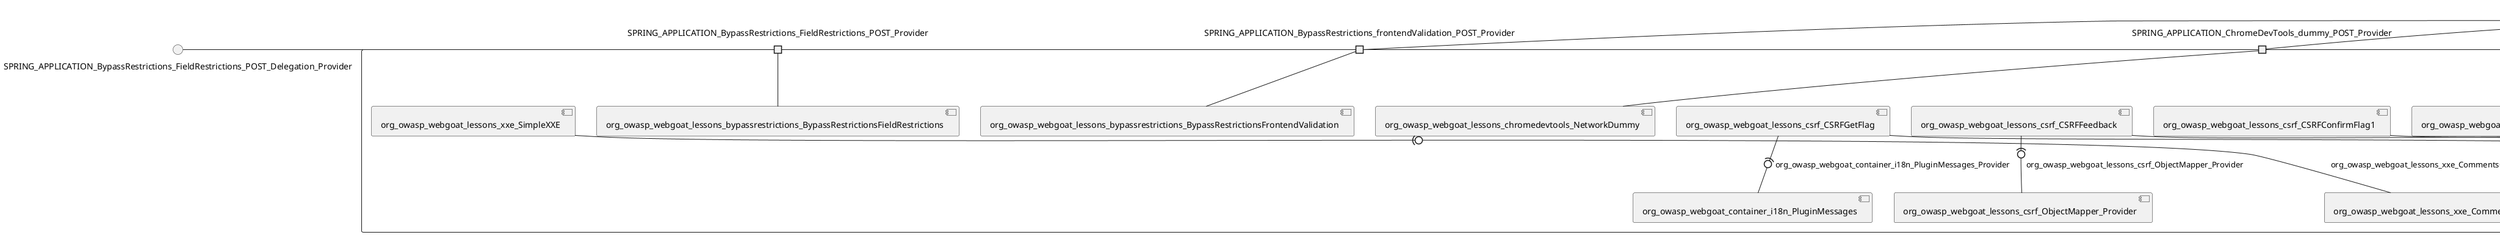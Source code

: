 @startuml
skinparam fixCircleLabelOverlapping true
skinparam componentStyle uml2
() SPRING_APPLICATION_BypassRestrictions_FieldRestrictions_POST_Delegation_Provider
() SPRING_APPLICATION_BypassRestrictions_frontendValidation_POST_Delegation_Provider
() SPRING_APPLICATION_ChromeDevTools_dummy_POST_Delegation_Provider
() SPRING_APPLICATION_CrossSiteScriptingStored_stored_xss_follow_up_POST_Delegation_Provider
() SPRING_APPLICATION_CrossSiteScripting_attack1_POST_Delegation_Provider
() SPRING_APPLICATION_CrossSiteScripting_attack3_POST_Delegation_Provider
() SPRING_APPLICATION_CrossSiteScripting_attack4_POST_Delegation_Provider
() SPRING_APPLICATION_CrossSiteScripting_attack5a_GET_Delegation_Provider
() SPRING_APPLICATION_CrossSiteScripting_attack6a_POST_Delegation_Provider
() SPRING_APPLICATION_CrossSiteScripting_dom_follow_up_POST_Delegation_Provider
() SPRING_APPLICATION_CrossSiteScripting_phone_home_xss_POST_Delegation_Provider
() SPRING_APPLICATION_CrossSiteScripting_quiz_Delegation_Provider
() SPRING_APPLICATION_Delegation_Provider
() SPRING_APPLICATION_GET_Delegation_Provider
() SPRING_APPLICATION_HtmlTampering_task_POST_Delegation_Provider
() SPRING_APPLICATION_HttpBasics_attack1_POST_Delegation_Provider
() SPRING_APPLICATION_HttpBasics_attack2_POST_Delegation_Provider
() SPRING_APPLICATION_IDOR_diff_attributes_POST_Delegation_Provider
() SPRING_APPLICATION_IDOR_login_POST_Delegation_Provider
() SPRING_APPLICATION_IDOR_profile_alt_path_POST_Delegation_Provider
() SPRING_APPLICATION_InsecureDeserialization_task_POST_Delegation_Provider
() SPRING_APPLICATION_InsecureLogin_Delegation_Provider
() SPRING_APPLICATION_JWT_decode_POST_Delegation_Provider
() SPRING_APPLICATION_JWT_jku_Delegation_Provider
() SPRING_APPLICATION_JWT_kid_Delegation_Provider
() SPRING_APPLICATION_JWT_quiz_Delegation_Provider
() SPRING_APPLICATION_JWT_refresh_Delegation_Provider
() SPRING_APPLICATION_JWT_votings_Delegation_Provider
() SPRING_APPLICATION_LogSpoofing_log_bleeding_POST_Delegation_Provider
() SPRING_APPLICATION_LogSpoofing_log_spoofing_POST_Delegation_Provider
() SPRING_APPLICATION_POST_Delegation_Provider
() SPRING_APPLICATION_PUT_Delegation_Provider
() SPRING_APPLICATION_PasswordReset_ForgotPassword_create_password_reset_link_POST_Delegation_Provider
() SPRING_APPLICATION_PasswordReset_SecurityQuestions_POST_Delegation_Provider
() SPRING_APPLICATION_PasswordReset_reset_Delegation_Provider
() SPRING_APPLICATION_PathTraversal_profile_picture_GET_Delegation_Provider
() SPRING_APPLICATION_PathTraversal_profile_picture_fix_GET_Delegation_Provider
() SPRING_APPLICATION_PathTraversal_profile_upload_POST_Delegation_Provider
() SPRING_APPLICATION_PathTraversal_profile_upload_fix_POST_Delegation_Provider
() SPRING_APPLICATION_PathTraversal_profile_upload_remove_user_input_POST_Delegation_Provider
() SPRING_APPLICATION_PathTraversal_random_POST_Delegation_Provider
() SPRING_APPLICATION_PathTraversal_random_picture_GET_Delegation_Provider
() SPRING_APPLICATION_PathTraversal_zip_slip_Delegation_Provider
() SPRING_APPLICATION_SSRF_task1_POST_Delegation_Provider
() SPRING_APPLICATION_SSRF_task2_POST_Delegation_Provider
() SPRING_APPLICATION_SecurePasswords_assignment_POST_Delegation_Provider
() SPRING_APPLICATION_SqlInjectionAdvanced_attack6a_POST_Delegation_Provider
() SPRING_APPLICATION_SqlInjectionAdvanced_attack6b_POST_Delegation_Provider
() SPRING_APPLICATION_SqlInjectionAdvanced_challenge_Login_POST_Delegation_Provider
() SPRING_APPLICATION_SqlInjectionAdvanced_challenge_PUT_Delegation_Provider
() SPRING_APPLICATION_SqlInjectionAdvanced_quiz_Delegation_Provider
() SPRING_APPLICATION_SqlInjectionMitigations_attack10a_POST_Delegation_Provider
() SPRING_APPLICATION_SqlInjectionMitigations_attack10b_POST_Delegation_Provider
() SPRING_APPLICATION_SqlInjectionMitigations_attack12a_POST_Delegation_Provider
() SPRING_APPLICATION_SqlInjectionMitigations_servers_GET_Delegation_Provider
() SPRING_APPLICATION_SqlInjection_assignment5a_POST_Delegation_Provider
() SPRING_APPLICATION_SqlInjection_assignment5b_POST_Delegation_Provider
() SPRING_APPLICATION_SqlInjection_attack10_POST_Delegation_Provider
() SPRING_APPLICATION_SqlInjection_attack2_POST_Delegation_Provider
() SPRING_APPLICATION_SqlInjection_attack3_POST_Delegation_Provider
() SPRING_APPLICATION_SqlInjection_attack4_POST_Delegation_Provider
() SPRING_APPLICATION_SqlInjection_attack5_POST_Delegation_Provider
() SPRING_APPLICATION_SqlInjection_attack8_POST_Delegation_Provider
() SPRING_APPLICATION_SqlInjection_attack9_POST_Delegation_Provider
() SPRING_APPLICATION_SqlOnlyInputValidationOnKeywords_attack_POST_Delegation_Provider
() SPRING_APPLICATION_SqlOnlyInputValidation_attack_POST_Delegation_Provider
() SPRING_APPLICATION_VulnerableComponents_attack1_POST_Delegation_Provider
() SPRING_APPLICATION_WebWolf_GET_Delegation_Provider
() SPRING_APPLICATION_WebWolf_landing_POST_Delegation_Provider
() SPRING_APPLICATION_WebWolf_mail_POST_Delegation_Provider
() SPRING_APPLICATION_challenge_1_POST_Delegation_Provider
() SPRING_APPLICATION_challenge_5_POST_Delegation_Provider
() SPRING_APPLICATION_challenge_7_POST_Delegation_Provider
() SPRING_APPLICATION_challenge_8_Delegation_Provider
() SPRING_APPLICATION_challenge_logo_Delegation_Provider
() SPRING_APPLICATION_cia_quiz_Delegation_Provider
() SPRING_APPLICATION_clientSideFiltering_attack1_POST_Delegation_Provider
() SPRING_APPLICATION_clientSideFiltering_challenge_store_coupons_GET_Delegation_Provider
() SPRING_APPLICATION_clientSideFiltering_getItForFree_POST_Delegation_Provider
() SPRING_APPLICATION_clientSideFiltering_salaries_GET_Delegation_Provider
() SPRING_APPLICATION_crypto_encoding_xor_POST_Delegation_Provider
() SPRING_APPLICATION_crypto_secure_defaults_POST_Delegation_Provider
() SPRING_APPLICATION_jwt_GET_Delegation_Provider
() SPRING_APPLICATION_landing_Delegation_Provider
() SPRING_APPLICATION_lesson_template_Delegation_Provider
() SPRING_APPLICATION_login_oauth_mvc_GET_Delegation_Provider
() SPRING_APPLICATION_mail_Delegation_Provider
() SPRING_APPLICATION_register_mvc_POST_Delegation_Provider
() SPRING_APPLICATION_registration_GET_Delegation_Provider
() SPRING_APPLICATION_requests_GET_Delegation_Provider
() SPRING_APPLICATION_scoreboard_data_GET_Delegation_Provider
() SPRING_APPLICATION_server_directory_GET_Delegation_Provider
() SPRING_APPLICATION_service_lessonoverview_mvc_Delegation_Provider
() SPRING_APPLICATION_xxe_comments_GET_Delegation_Provider
() UserDetailsService_Delegation_Provider
() java_io_Serializable_Delegation_Provider
() org_owasp_webgoat_lessons_hijacksession_cas_AuthenticationProvider_Delegation_Provider
rectangle System {
[org_owasp_webgoat_container_HammerHead] [[webgoat-webgoat.repository#_9OX5SMiCEe6lnvKitQ1q0A]]
[org_owasp_webgoat_container_WebWolfRedirect] [[webgoat-webgoat.repository#_9OX5SMiCEe6lnvKitQ1q0A]]
[org_owasp_webgoat_container_controller_StartLesson] [[webgoat-webgoat.repository#_9OX5SMiCEe6lnvKitQ1q0A]]
[org_owasp_webgoat_container_controller_Welcome] [[webgoat-webgoat.repository#_9OX5SMiCEe6lnvKitQ1q0A]]
[org_owasp_webgoat_container_i18n_PluginMessages] [[webgoat-webgoat.repository#_9OX5SMiCEe6lnvKitQ1q0A]]
[org_owasp_webgoat_container_service_EnvironmentService] [[webgoat-webgoat.repository#_9OX5SMiCEe6lnvKitQ1q0A]]
[org_owasp_webgoat_container_service_HintService] [[webgoat-webgoat.repository#_9OX5SMiCEe6lnvKitQ1q0A]]
[org_owasp_webgoat_container_service_LabelDebugService] [[webgoat-webgoat.repository#_9OX5SMiCEe6lnvKitQ1q0A]]
[org_owasp_webgoat_container_service_LabelService] [[webgoat-webgoat.repository#_9OX5SMiCEe6lnvKitQ1q0A]]
[org_owasp_webgoat_container_service_LessonInfoService] [[webgoat-webgoat.repository#_9OX5SMiCEe6lnvKitQ1q0A]]
[org_owasp_webgoat_container_service_LessonMenuService] [[webgoat-webgoat.repository#_9OX5SMiCEe6lnvKitQ1q0A]]
[org_owasp_webgoat_container_service_LessonProgressService] [[webgoat-webgoat.repository#_9OX5SMiCEe6lnvKitQ1q0A]]
[org_owasp_webgoat_container_service_LessonTitleService] [[webgoat-webgoat.repository#_9OX5SMiCEe6lnvKitQ1q0A]]
[org_owasp_webgoat_container_service_ReportCardService] [[webgoat-webgoat.repository#_9OX5SMiCEe6lnvKitQ1q0A]]
[org_owasp_webgoat_container_service_RestartLessonService] [[webgoat-webgoat.repository#_9OX5SMiCEe6lnvKitQ1q0A]]
[org_owasp_webgoat_container_service_SessionService] [[webgoat-webgoat.repository#_9OX5SMiCEe6lnvKitQ1q0A]]
[org_owasp_webgoat_container_session_UserSessionData] [[webgoat-webgoat.repository#_9OX5SMiCEe6lnvKitQ1q0A]]
[org_owasp_webgoat_container_session_WebSession] [[webgoat-webgoat.repository#_9OX5SMiCEe6lnvKitQ1q0A]]
[org_owasp_webgoat_container_users_RegistrationController] [[webgoat-webgoat.repository#_9OX5SMiCEe6lnvKitQ1q0A]]
[org_owasp_webgoat_container_users_Scoreboard] [[webgoat-webgoat.repository#_9OX5SMiCEe6lnvKitQ1q0A]]
[org_owasp_webgoat_container_users_UserRepository] [[webgoat-webgoat.repository#_9OX5SMiCEe6lnvKitQ1q0A]]
[org_owasp_webgoat_container_users_UserService] [[webgoat-webgoat.repository#_9OX5SMiCEe6lnvKitQ1q0A]]
[org_owasp_webgoat_container_users_UserTrackerRepository] [[webgoat-webgoat.repository#_9OX5SMiCEe6lnvKitQ1q0A]]
[org_owasp_webgoat_lessons_authbypass_VerifyAccount] [[webgoat-webgoat.repository#_9OX5SMiCEe6lnvKitQ1q0A]]
[org_owasp_webgoat_lessons_bypassrestrictions_BypassRestrictionsFieldRestrictions] [[webgoat-webgoat.repository#_9OX5SMiCEe6lnvKitQ1q0A]]
[org_owasp_webgoat_lessons_bypassrestrictions_BypassRestrictionsFrontendValidation] [[webgoat-webgoat.repository#_9OX5SMiCEe6lnvKitQ1q0A]]
[org_owasp_webgoat_lessons_challenges_FlagController] [[webgoat-webgoat.repository#_9OX5SMiCEe6lnvKitQ1q0A]]
[org_owasp_webgoat_lessons_challenges_challenge1_Assignment1] [[webgoat-webgoat.repository#_9OX5SMiCEe6lnvKitQ1q0A]]
[org_owasp_webgoat_lessons_challenges_challenge1_ImageServlet] [[webgoat-webgoat.repository#_9OX5SMiCEe6lnvKitQ1q0A]]
[org_owasp_webgoat_lessons_challenges_challenge5_Assignment5] [[webgoat-webgoat.repository#_9OX5SMiCEe6lnvKitQ1q0A]]
[org_owasp_webgoat_lessons_challenges_challenge7_Assignment7] [[webgoat-webgoat.repository#_9OX5SMiCEe6lnvKitQ1q0A]]
[org_owasp_webgoat_lessons_challenges_challenge8_Assignment8] [[webgoat-webgoat.repository#_9OX5SMiCEe6lnvKitQ1q0A]]
[org_owasp_webgoat_lessons_chromedevtools_NetworkDummy] [[webgoat-webgoat.repository#_9OX5SMiCEe6lnvKitQ1q0A]]
[org_owasp_webgoat_lessons_chromedevtools_NetworkLesson] [[webgoat-webgoat.repository#_9OX5SMiCEe6lnvKitQ1q0A]]
[org_owasp_webgoat_lessons_cia_CIAQuiz] [[webgoat-webgoat.repository#_9OX5SMiCEe6lnvKitQ1q0A]]
[org_owasp_webgoat_lessons_clientsidefiltering_ClientSideFilteringAssignment] [[webgoat-webgoat.repository#_9OX5SMiCEe6lnvKitQ1q0A]]
[org_owasp_webgoat_lessons_clientsidefiltering_ClientSideFilteringFreeAssignment] [[webgoat-webgoat.repository#_9OX5SMiCEe6lnvKitQ1q0A]]
[org_owasp_webgoat_lessons_clientsidefiltering_Salaries] [[webgoat-webgoat.repository#_9OX5SMiCEe6lnvKitQ1q0A]]
[org_owasp_webgoat_lessons_clientsidefiltering_ShopEndpoint] [[webgoat-webgoat.repository#_9OX5SMiCEe6lnvKitQ1q0A]]
[org_owasp_webgoat_lessons_cryptography_EncodingAssignment] [[webgoat-webgoat.repository#_9OX5SMiCEe6lnvKitQ1q0A]]
[org_owasp_webgoat_lessons_cryptography_HashingAssignment] [[webgoat-webgoat.repository#_9OX5SMiCEe6lnvKitQ1q0A]]
[org_owasp_webgoat_lessons_cryptography_SecureDefaultsAssignment] [[webgoat-webgoat.repository#_9OX5SMiCEe6lnvKitQ1q0A]]
[org_owasp_webgoat_lessons_cryptography_SigningAssignment] [[webgoat-webgoat.repository#_9OX5SMiCEe6lnvKitQ1q0A]]
[org_owasp_webgoat_lessons_cryptography_XOREncodingAssignment] [[webgoat-webgoat.repository#_9OX5SMiCEe6lnvKitQ1q0A]]
[org_owasp_webgoat_lessons_csrf_CSRFConfirmFlag1] [[webgoat-webgoat.repository#_9OX5SMiCEe6lnvKitQ1q0A]]
[org_owasp_webgoat_lessons_csrf_CSRFFeedback] [[webgoat-webgoat.repository#_9OX5SMiCEe6lnvKitQ1q0A]]
[org_owasp_webgoat_lessons_csrf_CSRFGetFlag] [[webgoat-webgoat.repository#_9OX5SMiCEe6lnvKitQ1q0A]]
[org_owasp_webgoat_lessons_csrf_CSRFLogin] [[webgoat-webgoat.repository#_9OX5SMiCEe6lnvKitQ1q0A]]
[org_owasp_webgoat_lessons_csrf_ForgedReviews] [[webgoat-webgoat.repository#_9OX5SMiCEe6lnvKitQ1q0A]]
[org_owasp_webgoat_lessons_csrf_ObjectMapper_Provider] [[webgoat-webgoat.repository#_9OX5SMiCEe6lnvKitQ1q0A]]
[org_owasp_webgoat_lessons_deserialization_InsecureDeserializationTask] [[webgoat-webgoat.repository#_9OX5SMiCEe6lnvKitQ1q0A]]
[org_owasp_webgoat_lessons_hijacksession_HijackSessionAssignment] [[webgoat-webgoat.repository#_9OX5SMiCEe6lnvKitQ1q0A]]
[org_owasp_webgoat_lessons_hijacksession_cas_HijackSessionAuthenticationProvider] [[webgoat-webgoat.repository#_9OX5SMiCEe6lnvKitQ1q0A]]
[org_owasp_webgoat_lessons_htmltampering_HtmlTamperingTask] [[webgoat-webgoat.repository#_9OX5SMiCEe6lnvKitQ1q0A]]
[org_owasp_webgoat_lessons_httpbasics_HttpBasicsLesson] [[webgoat-webgoat.repository#_9OX5SMiCEe6lnvKitQ1q0A]]
[org_owasp_webgoat_lessons_httpbasics_HttpBasicsQuiz] [[webgoat-webgoat.repository#_9OX5SMiCEe6lnvKitQ1q0A]]
[org_owasp_webgoat_lessons_httpproxies_HttpBasicsInterceptRequest] [[webgoat-webgoat.repository#_9OX5SMiCEe6lnvKitQ1q0A]]
[org_owasp_webgoat_lessons_idor_IDORDiffAttributes] [[webgoat-webgoat.repository#_9OX5SMiCEe6lnvKitQ1q0A]]
[org_owasp_webgoat_lessons_idor_IDOREditOtherProfile] [[webgoat-webgoat.repository#_9OX5SMiCEe6lnvKitQ1q0A]]
[org_owasp_webgoat_lessons_idor_IDORLogin] [[webgoat-webgoat.repository#_9OX5SMiCEe6lnvKitQ1q0A]]
[org_owasp_webgoat_lessons_idor_IDORViewOtherProfile] [[webgoat-webgoat.repository#_9OX5SMiCEe6lnvKitQ1q0A]]
[org_owasp_webgoat_lessons_idor_IDORViewOwnProfile] [[webgoat-webgoat.repository#_9OX5SMiCEe6lnvKitQ1q0A]]
[org_owasp_webgoat_lessons_idor_IDORViewOwnProfileAltUrl] [[webgoat-webgoat.repository#_9OX5SMiCEe6lnvKitQ1q0A]]
[org_owasp_webgoat_lessons_insecurelogin_InsecureLoginTask] [[webgoat-webgoat.repository#_9OX5SMiCEe6lnvKitQ1q0A]]
[org_owasp_webgoat_lessons_jwt_JWTDecodeEndpoint] [[webgoat-webgoat.repository#_9OX5SMiCEe6lnvKitQ1q0A]]
[org_owasp_webgoat_lessons_jwt_JWTQuiz] [[webgoat-webgoat.repository#_9OX5SMiCEe6lnvKitQ1q0A]]
[org_owasp_webgoat_lessons_jwt_JWTRefreshEndpoint] [[webgoat-webgoat.repository#_9OX5SMiCEe6lnvKitQ1q0A]]
[org_owasp_webgoat_lessons_jwt_JWTSecretKeyEndpoint] [[webgoat-webgoat.repository#_9OX5SMiCEe6lnvKitQ1q0A]]
[org_owasp_webgoat_lessons_jwt_JWTVotesEndpoint] [[webgoat-webgoat.repository#_9OX5SMiCEe6lnvKitQ1q0A]]
[org_owasp_webgoat_lessons_jwt_claimmisuse_JWTHeaderJKUEndpoint] [[webgoat-webgoat.repository#_9OX5SMiCEe6lnvKitQ1q0A]]
[org_owasp_webgoat_lessons_jwt_claimmisuse_JWTHeaderKIDEndpoint] [[webgoat-webgoat.repository#_9OX5SMiCEe6lnvKitQ1q0A]]
[org_owasp_webgoat_lessons_lessontemplate_SampleAttack] [[webgoat-webgoat.repository#_9OX5SMiCEe6lnvKitQ1q0A]]
[org_owasp_webgoat_lessons_logging_LogBleedingTask] [[webgoat-webgoat.repository#_9OX5SMiCEe6lnvKitQ1q0A]]
[org_owasp_webgoat_lessons_logging_LogSpoofingTask] [[webgoat-webgoat.repository#_9OX5SMiCEe6lnvKitQ1q0A]]
[org_owasp_webgoat_lessons_missingac_MissingFunctionACHiddenMenus] [[webgoat-webgoat.repository#_9OX5SMiCEe6lnvKitQ1q0A]]
[org_owasp_webgoat_lessons_missingac_MissingFunctionACUsers] [[webgoat-webgoat.repository#_9OX5SMiCEe6lnvKitQ1q0A]]
[org_owasp_webgoat_lessons_missingac_MissingFunctionACYourHash] [[webgoat-webgoat.repository#_9OX5SMiCEe6lnvKitQ1q0A]]
[org_owasp_webgoat_lessons_missingac_MissingFunctionACYourHashAdmin] [[webgoat-webgoat.repository#_9OX5SMiCEe6lnvKitQ1q0A]]
[org_owasp_webgoat_lessons_passwordreset_QuestionsAssignment] [[webgoat-webgoat.repository#_9OX5SMiCEe6lnvKitQ1q0A]]
[org_owasp_webgoat_lessons_passwordreset_ResetLinkAssignment] [[webgoat-webgoat.repository#_9OX5SMiCEe6lnvKitQ1q0A]]
[org_owasp_webgoat_lessons_passwordreset_ResetLinkAssignmentForgotPassword] [[webgoat-webgoat.repository#_9OX5SMiCEe6lnvKitQ1q0A]]
[org_owasp_webgoat_lessons_passwordreset_SecurityQuestionAssignment] [[webgoat-webgoat.repository#_9OX5SMiCEe6lnvKitQ1q0A]]
[org_owasp_webgoat_lessons_passwordreset_SimpleMailAssignment] [[webgoat-webgoat.repository#_9OX5SMiCEe6lnvKitQ1q0A]]
[org_owasp_webgoat_lessons_passwordreset_TriedQuestions] [[webgoat-webgoat.repository#_9OX5SMiCEe6lnvKitQ1q0A]]
[org_owasp_webgoat_lessons_pathtraversal_ProfileUpload] [[webgoat-webgoat.repository#_9OX5SMiCEe6lnvKitQ1q0A]]
[org_owasp_webgoat_lessons_pathtraversal_ProfileUploadFix] [[webgoat-webgoat.repository#_9OX5SMiCEe6lnvKitQ1q0A]]
[org_owasp_webgoat_lessons_pathtraversal_ProfileUploadRemoveUserInput] [[webgoat-webgoat.repository#_9OX5SMiCEe6lnvKitQ1q0A]]
[org_owasp_webgoat_lessons_pathtraversal_ProfileUploadRetrieval] [[webgoat-webgoat.repository#_9OX5SMiCEe6lnvKitQ1q0A]]
[org_owasp_webgoat_lessons_pathtraversal_ProfileZipSlip] [[webgoat-webgoat.repository#_9OX5SMiCEe6lnvKitQ1q0A]]
[org_owasp_webgoat_lessons_securepasswords_SecurePasswordsAssignment] [[webgoat-webgoat.repository#_9OX5SMiCEe6lnvKitQ1q0A]]
[org_owasp_webgoat_lessons_spoofcookie_SpoofCookieAssignment] [[webgoat-webgoat.repository#_9OX5SMiCEe6lnvKitQ1q0A]]
[org_owasp_webgoat_lessons_sqlinjection_advanced_SqlInjectionChallenge] [[webgoat-webgoat.repository#_9OX5SMiCEe6lnvKitQ1q0A]]
[org_owasp_webgoat_lessons_sqlinjection_advanced_SqlInjectionChallengeLogin] [[webgoat-webgoat.repository#_9OX5SMiCEe6lnvKitQ1q0A]]
[org_owasp_webgoat_lessons_sqlinjection_advanced_SqlInjectionLesson6a] [[webgoat-webgoat.repository#_9OX5SMiCEe6lnvKitQ1q0A]]
[org_owasp_webgoat_lessons_sqlinjection_advanced_SqlInjectionLesson6b] [[webgoat-webgoat.repository#_9OX5SMiCEe6lnvKitQ1q0A]]
[org_owasp_webgoat_lessons_sqlinjection_advanced_SqlInjectionQuiz] [[webgoat-webgoat.repository#_9OX5SMiCEe6lnvKitQ1q0A]]
[org_owasp_webgoat_lessons_sqlinjection_introduction_SqlInjectionLesson10] [[webgoat-webgoat.repository#_9OX5SMiCEe6lnvKitQ1q0A]]
[org_owasp_webgoat_lessons_sqlinjection_introduction_SqlInjectionLesson2] [[webgoat-webgoat.repository#_9OX5SMiCEe6lnvKitQ1q0A]]
[org_owasp_webgoat_lessons_sqlinjection_introduction_SqlInjectionLesson3] [[webgoat-webgoat.repository#_9OX5SMiCEe6lnvKitQ1q0A]]
[org_owasp_webgoat_lessons_sqlinjection_introduction_SqlInjectionLesson4] [[webgoat-webgoat.repository#_9OX5SMiCEe6lnvKitQ1q0A]]
[org_owasp_webgoat_lessons_sqlinjection_introduction_SqlInjectionLesson5] [[webgoat-webgoat.repository#_9OX5SMiCEe6lnvKitQ1q0A]]
[org_owasp_webgoat_lessons_sqlinjection_introduction_SqlInjectionLesson5a] [[webgoat-webgoat.repository#_9OX5SMiCEe6lnvKitQ1q0A]]
[org_owasp_webgoat_lessons_sqlinjection_introduction_SqlInjectionLesson5b] [[webgoat-webgoat.repository#_9OX5SMiCEe6lnvKitQ1q0A]]
[org_owasp_webgoat_lessons_sqlinjection_introduction_SqlInjectionLesson8] [[webgoat-webgoat.repository#_9OX5SMiCEe6lnvKitQ1q0A]]
[org_owasp_webgoat_lessons_sqlinjection_introduction_SqlInjectionLesson9] [[webgoat-webgoat.repository#_9OX5SMiCEe6lnvKitQ1q0A]]
[org_owasp_webgoat_lessons_sqlinjection_mitigation_Servers] [[webgoat-webgoat.repository#_9OX5SMiCEe6lnvKitQ1q0A]]
[org_owasp_webgoat_lessons_sqlinjection_mitigation_SqlInjectionLesson10a] [[webgoat-webgoat.repository#_9OX5SMiCEe6lnvKitQ1q0A]]
[org_owasp_webgoat_lessons_sqlinjection_mitigation_SqlInjectionLesson10b] [[webgoat-webgoat.repository#_9OX5SMiCEe6lnvKitQ1q0A]]
[org_owasp_webgoat_lessons_sqlinjection_mitigation_SqlInjectionLesson13] [[webgoat-webgoat.repository#_9OX5SMiCEe6lnvKitQ1q0A]]
[org_owasp_webgoat_lessons_sqlinjection_mitigation_SqlOnlyInputValidation] [[webgoat-webgoat.repository#_9OX5SMiCEe6lnvKitQ1q0A]]
[org_owasp_webgoat_lessons_sqlinjection_mitigation_SqlOnlyInputValidationOnKeywords] [[webgoat-webgoat.repository#_9OX5SMiCEe6lnvKitQ1q0A]]
[org_owasp_webgoat_lessons_ssrf_SSRFTask1] [[webgoat-webgoat.repository#_9OX5SMiCEe6lnvKitQ1q0A]]
[org_owasp_webgoat_lessons_ssrf_SSRFTask2] [[webgoat-webgoat.repository#_9OX5SMiCEe6lnvKitQ1q0A]]
[org_owasp_webgoat_lessons_vulnerablecomponents_VulnerableComponentsLesson] [[webgoat-webgoat.repository#_9OX5SMiCEe6lnvKitQ1q0A]]
[org_owasp_webgoat_lessons_webwolfintroduction_LandingAssignment] [[webgoat-webgoat.repository#_9OX5SMiCEe6lnvKitQ1q0A]]
[org_owasp_webgoat_lessons_webwolfintroduction_MailAssignment] [[webgoat-webgoat.repository#_9OX5SMiCEe6lnvKitQ1q0A]]
[org_owasp_webgoat_lessons_xss_CrossSiteScriptingLesson1] [[webgoat-webgoat.repository#_9OX5SMiCEe6lnvKitQ1q0A]]
[org_owasp_webgoat_lessons_xss_CrossSiteScriptingLesson3] [[webgoat-webgoat.repository#_9OX5SMiCEe6lnvKitQ1q0A]]
[org_owasp_webgoat_lessons_xss_CrossSiteScriptingLesson4] [[webgoat-webgoat.repository#_9OX5SMiCEe6lnvKitQ1q0A]]
[org_owasp_webgoat_lessons_xss_CrossSiteScriptingLesson5a] [[webgoat-webgoat.repository#_9OX5SMiCEe6lnvKitQ1q0A]]
[org_owasp_webgoat_lessons_xss_CrossSiteScriptingLesson6a] [[webgoat-webgoat.repository#_9OX5SMiCEe6lnvKitQ1q0A]]
[org_owasp_webgoat_lessons_xss_CrossSiteScriptingQuiz] [[webgoat-webgoat.repository#_9OX5SMiCEe6lnvKitQ1q0A]]
[org_owasp_webgoat_lessons_xss_DOMCrossSiteScripting] [[webgoat-webgoat.repository#_9OX5SMiCEe6lnvKitQ1q0A]]
[org_owasp_webgoat_lessons_xss_DOMCrossSiteScriptingVerifier] [[webgoat-webgoat.repository#_9OX5SMiCEe6lnvKitQ1q0A]]
[org_owasp_webgoat_lessons_xss_stored_StoredCrossSiteScriptingVerifier] [[webgoat-webgoat.repository#_9OX5SMiCEe6lnvKitQ1q0A]]
[org_owasp_webgoat_lessons_xss_stored_StoredXssComments] [[webgoat-webgoat.repository#_9OX5SMiCEe6lnvKitQ1q0A]]
[org_owasp_webgoat_lessons_xxe_BlindSendFileAssignment] [[webgoat-webgoat.repository#_9OX5SMiCEe6lnvKitQ1q0A]]
[org_owasp_webgoat_lessons_xxe_CommentsCache] [[webgoat-webgoat.repository#_9OX5SMiCEe6lnvKitQ1q0A]]
[org_owasp_webgoat_lessons_xxe_CommentsEndpoint] [[webgoat-webgoat.repository#_9OX5SMiCEe6lnvKitQ1q0A]]
[org_owasp_webgoat_lessons_xxe_ContentTypeAssignment] [[webgoat-webgoat.repository#_9OX5SMiCEe6lnvKitQ1q0A]]
[org_owasp_webgoat_lessons_xxe_SimpleXXE] [[webgoat-webgoat.repository#_9OX5SMiCEe6lnvKitQ1q0A]]
[org_owasp_webgoat_webwolf_FileServer] [[webgoat-webgoat.repository#_9OX5SMiCEe6lnvKitQ1q0A]]
[org_owasp_webgoat_webwolf_jwt_JWTController] [[webgoat-webgoat.repository#_9OX5SMiCEe6lnvKitQ1q0A]]
[org_owasp_webgoat_webwolf_mailbox_MailboxController] [[webgoat-webgoat.repository#_9OX5SMiCEe6lnvKitQ1q0A]]
[org_owasp_webgoat_webwolf_mailbox_MailboxRepository] [[webgoat-webgoat.repository#_9OX5SMiCEe6lnvKitQ1q0A]]
[org_owasp_webgoat_webwolf_requests_LandingPage] [[webgoat-webgoat.repository#_9OX5SMiCEe6lnvKitQ1q0A]]
[org_owasp_webgoat_webwolf_requests_Requests] [[webgoat-webgoat.repository#_9OX5SMiCEe6lnvKitQ1q0A]]
[org_owasp_webgoat_webwolf_user_UserRepository] [[webgoat-webgoat.repository#_9OX5SMiCEe6lnvKitQ1q0A]]
[org_owasp_webgoat_webwolf_user_UserService] [[webgoat-webgoat.repository#_9OX5SMiCEe6lnvKitQ1q0A]]
port SPRING_APPLICATION_BypassRestrictions_FieldRestrictions_POST_Provider
SPRING_APPLICATION_BypassRestrictions_FieldRestrictions_POST_Delegation_Provider - SPRING_APPLICATION_BypassRestrictions_FieldRestrictions_POST_Provider
SPRING_APPLICATION_BypassRestrictions_FieldRestrictions_POST_Provider - [org_owasp_webgoat_lessons_bypassrestrictions_BypassRestrictionsFieldRestrictions]
port SPRING_APPLICATION_BypassRestrictions_frontendValidation_POST_Provider
SPRING_APPLICATION_BypassRestrictions_frontendValidation_POST_Delegation_Provider - SPRING_APPLICATION_BypassRestrictions_frontendValidation_POST_Provider
SPRING_APPLICATION_BypassRestrictions_frontendValidation_POST_Provider - [org_owasp_webgoat_lessons_bypassrestrictions_BypassRestrictionsFrontendValidation]
port SPRING_APPLICATION_ChromeDevTools_dummy_POST_Provider
SPRING_APPLICATION_ChromeDevTools_dummy_POST_Delegation_Provider - SPRING_APPLICATION_ChromeDevTools_dummy_POST_Provider
SPRING_APPLICATION_ChromeDevTools_dummy_POST_Provider - [org_owasp_webgoat_lessons_chromedevtools_NetworkDummy]
port SPRING_APPLICATION_CrossSiteScriptingStored_stored_xss_follow_up_POST_Provider
SPRING_APPLICATION_CrossSiteScriptingStored_stored_xss_follow_up_POST_Delegation_Provider - SPRING_APPLICATION_CrossSiteScriptingStored_stored_xss_follow_up_POST_Provider
SPRING_APPLICATION_CrossSiteScriptingStored_stored_xss_follow_up_POST_Provider - [org_owasp_webgoat_lessons_xss_stored_StoredCrossSiteScriptingVerifier]
port SPRING_APPLICATION_CrossSiteScripting_attack1_POST_Provider
SPRING_APPLICATION_CrossSiteScripting_attack1_POST_Delegation_Provider - SPRING_APPLICATION_CrossSiteScripting_attack1_POST_Provider
SPRING_APPLICATION_CrossSiteScripting_attack1_POST_Provider - [org_owasp_webgoat_lessons_xss_CrossSiteScriptingLesson1]
port SPRING_APPLICATION_CrossSiteScripting_attack3_POST_Provider
SPRING_APPLICATION_CrossSiteScripting_attack3_POST_Delegation_Provider - SPRING_APPLICATION_CrossSiteScripting_attack3_POST_Provider
SPRING_APPLICATION_CrossSiteScripting_attack3_POST_Provider - [org_owasp_webgoat_lessons_xss_CrossSiteScriptingLesson3]
port SPRING_APPLICATION_CrossSiteScripting_attack4_POST_Provider
SPRING_APPLICATION_CrossSiteScripting_attack4_POST_Delegation_Provider - SPRING_APPLICATION_CrossSiteScripting_attack4_POST_Provider
SPRING_APPLICATION_CrossSiteScripting_attack4_POST_Provider - [org_owasp_webgoat_lessons_xss_CrossSiteScriptingLesson4]
port SPRING_APPLICATION_CrossSiteScripting_attack5a_GET_Provider
SPRING_APPLICATION_CrossSiteScripting_attack5a_GET_Delegation_Provider - SPRING_APPLICATION_CrossSiteScripting_attack5a_GET_Provider
SPRING_APPLICATION_CrossSiteScripting_attack5a_GET_Provider - [org_owasp_webgoat_lessons_xss_CrossSiteScriptingLesson5a]
port SPRING_APPLICATION_CrossSiteScripting_attack6a_POST_Provider
SPRING_APPLICATION_CrossSiteScripting_attack6a_POST_Delegation_Provider - SPRING_APPLICATION_CrossSiteScripting_attack6a_POST_Provider
SPRING_APPLICATION_CrossSiteScripting_attack6a_POST_Provider - [org_owasp_webgoat_lessons_xss_CrossSiteScriptingLesson6a]
port SPRING_APPLICATION_CrossSiteScripting_dom_follow_up_POST_Provider
SPRING_APPLICATION_CrossSiteScripting_dom_follow_up_POST_Delegation_Provider - SPRING_APPLICATION_CrossSiteScripting_dom_follow_up_POST_Provider
SPRING_APPLICATION_CrossSiteScripting_dom_follow_up_POST_Provider - [org_owasp_webgoat_lessons_xss_DOMCrossSiteScriptingVerifier]
port SPRING_APPLICATION_CrossSiteScripting_phone_home_xss_POST_Provider
SPRING_APPLICATION_CrossSiteScripting_phone_home_xss_POST_Delegation_Provider - SPRING_APPLICATION_CrossSiteScripting_phone_home_xss_POST_Provider
SPRING_APPLICATION_CrossSiteScripting_phone_home_xss_POST_Provider - [org_owasp_webgoat_lessons_xss_DOMCrossSiteScripting]
port SPRING_APPLICATION_CrossSiteScripting_quiz_Provider
SPRING_APPLICATION_CrossSiteScripting_quiz_Delegation_Provider - SPRING_APPLICATION_CrossSiteScripting_quiz_Provider
SPRING_APPLICATION_CrossSiteScripting_quiz_Provider - [org_owasp_webgoat_lessons_xss_CrossSiteScriptingQuiz]
port SPRING_APPLICATION_Provider
SPRING_APPLICATION_Delegation_Provider - SPRING_APPLICATION_Provider
SPRING_APPLICATION_Provider - [org_owasp_webgoat_container_service_SessionService]
port SPRING_APPLICATION_Provider
SPRING_APPLICATION_Delegation_Provider - SPRING_APPLICATION_Provider
SPRING_APPLICATION_Provider - [org_owasp_webgoat_container_service_LessonTitleService]
port SPRING_APPLICATION_Provider
SPRING_APPLICATION_Delegation_Provider - SPRING_APPLICATION_Provider
SPRING_APPLICATION_Provider - [org_owasp_webgoat_container_service_LessonInfoService]
port SPRING_APPLICATION_Provider
SPRING_APPLICATION_Delegation_Provider - SPRING_APPLICATION_Provider
SPRING_APPLICATION_Provider - [org_owasp_webgoat_container_HammerHead]
port SPRING_APPLICATION_Provider
SPRING_APPLICATION_Delegation_Provider - SPRING_APPLICATION_Provider
SPRING_APPLICATION_Provider - [org_owasp_webgoat_container_service_RestartLessonService]
port SPRING_APPLICATION_Provider
SPRING_APPLICATION_Delegation_Provider - SPRING_APPLICATION_Provider
SPRING_APPLICATION_Provider - [org_owasp_webgoat_lessons_httpproxies_HttpBasicsInterceptRequest]
port SPRING_APPLICATION_Provider
SPRING_APPLICATION_Delegation_Provider - SPRING_APPLICATION_Provider
SPRING_APPLICATION_Provider - [org_owasp_webgoat_container_service_LessonTitleService]
port SPRING_APPLICATION_Provider
SPRING_APPLICATION_Delegation_Provider - SPRING_APPLICATION_Provider
SPRING_APPLICATION_Provider - [org_owasp_webgoat_lessons_cryptography_HashingAssignment]
port SPRING_APPLICATION_Provider
SPRING_APPLICATION_Delegation_Provider - SPRING_APPLICATION_Provider
SPRING_APPLICATION_Provider - [org_owasp_webgoat_container_HammerHead]
port SPRING_APPLICATION_Provider
SPRING_APPLICATION_Delegation_Provider - SPRING_APPLICATION_Provider
SPRING_APPLICATION_Provider - [org_owasp_webgoat_container_controller_StartLesson]
port SPRING_APPLICATION_Provider
SPRING_APPLICATION_Delegation_Provider - SPRING_APPLICATION_Provider
SPRING_APPLICATION_Provider - [org_owasp_webgoat_container_service_SessionService]
port SPRING_APPLICATION_Provider
SPRING_APPLICATION_Delegation_Provider - SPRING_APPLICATION_Provider
SPRING_APPLICATION_Provider - [org_owasp_webgoat_lessons_httpproxies_HttpBasicsInterceptRequest]
port SPRING_APPLICATION_Provider
SPRING_APPLICATION_Delegation_Provider - SPRING_APPLICATION_Provider
SPRING_APPLICATION_Provider - [org_owasp_webgoat_lessons_jwt_JWTSecretKeyEndpoint]
port SPRING_APPLICATION_Provider
SPRING_APPLICATION_Delegation_Provider - SPRING_APPLICATION_Provider
SPRING_APPLICATION_Provider - [org_owasp_webgoat_container_service_RestartLessonService]
port SPRING_APPLICATION_Provider
SPRING_APPLICATION_Delegation_Provider - SPRING_APPLICATION_Provider
SPRING_APPLICATION_Provider - [org_owasp_webgoat_webwolf_FileServer]
port SPRING_APPLICATION_Provider
SPRING_APPLICATION_Delegation_Provider - SPRING_APPLICATION_Provider
SPRING_APPLICATION_Provider - [org_owasp_webgoat_lessons_jwt_JWTSecretKeyEndpoint]
port SPRING_APPLICATION_Provider
SPRING_APPLICATION_Delegation_Provider - SPRING_APPLICATION_Provider
SPRING_APPLICATION_Provider - [org_owasp_webgoat_lessons_cryptography_SigningAssignment]
port SPRING_APPLICATION_Provider
SPRING_APPLICATION_Delegation_Provider - SPRING_APPLICATION_Provider
SPRING_APPLICATION_Provider - [org_owasp_webgoat_container_service_LabelDebugService]
port SPRING_APPLICATION_Provider
SPRING_APPLICATION_Delegation_Provider - SPRING_APPLICATION_Provider
SPRING_APPLICATION_Provider - [org_owasp_webgoat_container_service_LabelDebugService]
port SPRING_APPLICATION_Provider
SPRING_APPLICATION_Delegation_Provider - SPRING_APPLICATION_Provider
SPRING_APPLICATION_Provider - [org_owasp_webgoat_container_service_LessonInfoService]
port SPRING_APPLICATION_Provider
SPRING_APPLICATION_Delegation_Provider - SPRING_APPLICATION_Provider
SPRING_APPLICATION_Provider - [org_owasp_webgoat_container_controller_StartLesson]
port SPRING_APPLICATION_Provider
SPRING_APPLICATION_Delegation_Provider - SPRING_APPLICATION_Provider
SPRING_APPLICATION_Provider - [org_owasp_webgoat_webwolf_FileServer]
port SPRING_APPLICATION_Provider
SPRING_APPLICATION_Delegation_Provider - SPRING_APPLICATION_Provider
SPRING_APPLICATION_Provider - [org_owasp_webgoat_lessons_cryptography_SigningAssignment]
port SPRING_APPLICATION_Provider
SPRING_APPLICATION_Delegation_Provider - SPRING_APPLICATION_Provider
SPRING_APPLICATION_Provider - [org_owasp_webgoat_lessons_cryptography_HashingAssignment]
port SPRING_APPLICATION_GET_Provider
SPRING_APPLICATION_GET_Delegation_Provider - SPRING_APPLICATION_GET_Provider
SPRING_APPLICATION_GET_Provider - [org_owasp_webgoat_lessons_xss_stored_StoredXssComments]
port SPRING_APPLICATION_GET_Provider
SPRING_APPLICATION_GET_Delegation_Provider - SPRING_APPLICATION_GET_Provider
SPRING_APPLICATION_GET_Provider - [org_owasp_webgoat_container_controller_Welcome]
port SPRING_APPLICATION_GET_Provider
SPRING_APPLICATION_GET_Delegation_Provider - SPRING_APPLICATION_GET_Provider
SPRING_APPLICATION_GET_Provider - [org_owasp_webgoat_lessons_cryptography_EncodingAssignment]
port SPRING_APPLICATION_GET_Provider
SPRING_APPLICATION_GET_Delegation_Provider - SPRING_APPLICATION_GET_Provider
SPRING_APPLICATION_GET_Provider - [org_owasp_webgoat_lessons_xss_stored_StoredXssComments]
port SPRING_APPLICATION_GET_Provider
SPRING_APPLICATION_GET_Delegation_Provider - SPRING_APPLICATION_GET_Provider
SPRING_APPLICATION_GET_Provider - [org_owasp_webgoat_container_service_LabelService]
port SPRING_APPLICATION_GET_Provider
SPRING_APPLICATION_GET_Delegation_Provider - SPRING_APPLICATION_GET_Provider
SPRING_APPLICATION_GET_Provider - [org_owasp_webgoat_container_controller_Welcome]
port SPRING_APPLICATION_GET_Provider
SPRING_APPLICATION_GET_Delegation_Provider - SPRING_APPLICATION_GET_Provider
SPRING_APPLICATION_GET_Provider - [org_owasp_webgoat_container_service_HintService]
port SPRING_APPLICATION_GET_Provider
SPRING_APPLICATION_GET_Delegation_Provider - SPRING_APPLICATION_GET_Provider
SPRING_APPLICATION_GET_Provider - [org_owasp_webgoat_container_service_ReportCardService]
port SPRING_APPLICATION_GET_Provider
SPRING_APPLICATION_GET_Delegation_Provider - SPRING_APPLICATION_GET_Provider
SPRING_APPLICATION_GET_Provider - [org_owasp_webgoat_lessons_cryptography_EncodingAssignment]
port SPRING_APPLICATION_GET_Provider
SPRING_APPLICATION_GET_Delegation_Provider - SPRING_APPLICATION_GET_Provider
SPRING_APPLICATION_GET_Provider - [org_owasp_webgoat_lessons_spoofcookie_SpoofCookieAssignment]
port SPRING_APPLICATION_GET_Provider
SPRING_APPLICATION_GET_Delegation_Provider - SPRING_APPLICATION_GET_Provider
SPRING_APPLICATION_GET_Provider - [org_owasp_webgoat_lessons_xss_stored_StoredXssComments]
port SPRING_APPLICATION_GET_Provider
SPRING_APPLICATION_GET_Delegation_Provider - SPRING_APPLICATION_GET_Provider
SPRING_APPLICATION_GET_Provider - [org_owasp_webgoat_lessons_xss_stored_StoredXssComments]
port SPRING_APPLICATION_GET_Provider
SPRING_APPLICATION_GET_Delegation_Provider - SPRING_APPLICATION_GET_Provider
SPRING_APPLICATION_GET_Provider - [org_owasp_webgoat_container_service_LabelService]
port SPRING_APPLICATION_GET_Provider
SPRING_APPLICATION_GET_Delegation_Provider - SPRING_APPLICATION_GET_Provider
SPRING_APPLICATION_GET_Provider - [org_owasp_webgoat_lessons_missingac_MissingFunctionACUsers]
port SPRING_APPLICATION_GET_Provider
SPRING_APPLICATION_GET_Delegation_Provider - SPRING_APPLICATION_GET_Provider
SPRING_APPLICATION_GET_Provider - [org_owasp_webgoat_lessons_missingac_MissingFunctionACUsers]
port SPRING_APPLICATION_GET_Provider
SPRING_APPLICATION_GET_Delegation_Provider - SPRING_APPLICATION_GET_Provider
SPRING_APPLICATION_GET_Provider - [org_owasp_webgoat_container_service_HintService]
port SPRING_APPLICATION_GET_Provider
SPRING_APPLICATION_GET_Delegation_Provider - SPRING_APPLICATION_GET_Provider
SPRING_APPLICATION_GET_Provider - [org_owasp_webgoat_container_service_ReportCardService]
port SPRING_APPLICATION_GET_Provider
SPRING_APPLICATION_GET_Delegation_Provider - SPRING_APPLICATION_GET_Provider
SPRING_APPLICATION_GET_Provider - [org_owasp_webgoat_lessons_spoofcookie_SpoofCookieAssignment]
port SPRING_APPLICATION_HtmlTampering_task_POST_Provider
SPRING_APPLICATION_HtmlTampering_task_POST_Delegation_Provider - SPRING_APPLICATION_HtmlTampering_task_POST_Provider
SPRING_APPLICATION_HtmlTampering_task_POST_Provider - [org_owasp_webgoat_lessons_htmltampering_HtmlTamperingTask]
port SPRING_APPLICATION_HttpBasics_attack1_POST_Provider
SPRING_APPLICATION_HttpBasics_attack1_POST_Delegation_Provider - SPRING_APPLICATION_HttpBasics_attack1_POST_Provider
SPRING_APPLICATION_HttpBasics_attack1_POST_Provider - [org_owasp_webgoat_lessons_httpbasics_HttpBasicsLesson]
port SPRING_APPLICATION_HttpBasics_attack2_POST_Provider
SPRING_APPLICATION_HttpBasics_attack2_POST_Delegation_Provider - SPRING_APPLICATION_HttpBasics_attack2_POST_Provider
SPRING_APPLICATION_HttpBasics_attack2_POST_Provider - [org_owasp_webgoat_lessons_httpbasics_HttpBasicsQuiz]
port SPRING_APPLICATION_IDOR_diff_attributes_POST_Provider
SPRING_APPLICATION_IDOR_diff_attributes_POST_Delegation_Provider - SPRING_APPLICATION_IDOR_diff_attributes_POST_Provider
SPRING_APPLICATION_IDOR_diff_attributes_POST_Provider - [org_owasp_webgoat_lessons_idor_IDORDiffAttributes]
port SPRING_APPLICATION_IDOR_login_POST_Provider
SPRING_APPLICATION_IDOR_login_POST_Delegation_Provider - SPRING_APPLICATION_IDOR_login_POST_Provider
SPRING_APPLICATION_IDOR_login_POST_Provider - [org_owasp_webgoat_lessons_idor_IDORLogin]
port SPRING_APPLICATION_IDOR_profile_alt_path_POST_Provider
SPRING_APPLICATION_IDOR_profile_alt_path_POST_Delegation_Provider - SPRING_APPLICATION_IDOR_profile_alt_path_POST_Provider
SPRING_APPLICATION_IDOR_profile_alt_path_POST_Provider - [org_owasp_webgoat_lessons_idor_IDORViewOwnProfileAltUrl]
port SPRING_APPLICATION_InsecureDeserialization_task_POST_Provider
SPRING_APPLICATION_InsecureDeserialization_task_POST_Delegation_Provider - SPRING_APPLICATION_InsecureDeserialization_task_POST_Provider
SPRING_APPLICATION_InsecureDeserialization_task_POST_Provider - [org_owasp_webgoat_lessons_deserialization_InsecureDeserializationTask]
port SPRING_APPLICATION_InsecureLogin_Provider
SPRING_APPLICATION_InsecureLogin_Delegation_Provider - SPRING_APPLICATION_InsecureLogin_Provider
SPRING_APPLICATION_InsecureLogin_Provider - [org_owasp_webgoat_lessons_insecurelogin_InsecureLoginTask]
port SPRING_APPLICATION_JWT_decode_POST_Provider
SPRING_APPLICATION_JWT_decode_POST_Delegation_Provider - SPRING_APPLICATION_JWT_decode_POST_Provider
SPRING_APPLICATION_JWT_decode_POST_Provider - [org_owasp_webgoat_lessons_jwt_JWTDecodeEndpoint]
port SPRING_APPLICATION_JWT_jku_Provider
SPRING_APPLICATION_JWT_jku_Delegation_Provider - SPRING_APPLICATION_JWT_jku_Provider
SPRING_APPLICATION_JWT_jku_Provider - [org_owasp_webgoat_lessons_jwt_claimmisuse_JWTHeaderJKUEndpoint]
port SPRING_APPLICATION_JWT_kid_Provider
SPRING_APPLICATION_JWT_kid_Delegation_Provider - SPRING_APPLICATION_JWT_kid_Provider
SPRING_APPLICATION_JWT_kid_Provider - [org_owasp_webgoat_lessons_jwt_claimmisuse_JWTHeaderKIDEndpoint]
port SPRING_APPLICATION_JWT_quiz_Provider
SPRING_APPLICATION_JWT_quiz_Delegation_Provider - SPRING_APPLICATION_JWT_quiz_Provider
SPRING_APPLICATION_JWT_quiz_Provider - [org_owasp_webgoat_lessons_jwt_JWTQuiz]
port SPRING_APPLICATION_JWT_refresh_Provider
SPRING_APPLICATION_JWT_refresh_Delegation_Provider - SPRING_APPLICATION_JWT_refresh_Provider
SPRING_APPLICATION_JWT_refresh_Provider - [org_owasp_webgoat_lessons_jwt_JWTRefreshEndpoint]
port SPRING_APPLICATION_JWT_votings_Provider
SPRING_APPLICATION_JWT_votings_Delegation_Provider - SPRING_APPLICATION_JWT_votings_Provider
SPRING_APPLICATION_JWT_votings_Provider - [org_owasp_webgoat_lessons_jwt_JWTVotesEndpoint]
port SPRING_APPLICATION_LogSpoofing_log_bleeding_POST_Provider
SPRING_APPLICATION_LogSpoofing_log_bleeding_POST_Delegation_Provider - SPRING_APPLICATION_LogSpoofing_log_bleeding_POST_Provider
SPRING_APPLICATION_LogSpoofing_log_bleeding_POST_Provider - [org_owasp_webgoat_lessons_logging_LogBleedingTask]
port SPRING_APPLICATION_LogSpoofing_log_spoofing_POST_Provider
SPRING_APPLICATION_LogSpoofing_log_spoofing_POST_Delegation_Provider - SPRING_APPLICATION_LogSpoofing_log_spoofing_POST_Provider
SPRING_APPLICATION_LogSpoofing_log_spoofing_POST_Provider - [org_owasp_webgoat_lessons_logging_LogSpoofingTask]
port SPRING_APPLICATION_POST_Provider
SPRING_APPLICATION_POST_Delegation_Provider - SPRING_APPLICATION_POST_Provider
SPRING_APPLICATION_POST_Provider - [org_owasp_webgoat_lessons_csrf_CSRFLogin]
port SPRING_APPLICATION_POST_Provider
SPRING_APPLICATION_POST_Delegation_Provider - SPRING_APPLICATION_POST_Provider
SPRING_APPLICATION_POST_Provider - [org_owasp_webgoat_lessons_passwordreset_SimpleMailAssignment]
port SPRING_APPLICATION_POST_Provider
SPRING_APPLICATION_POST_Delegation_Provider - SPRING_APPLICATION_POST_Provider
SPRING_APPLICATION_POST_Provider - [org_owasp_webgoat_lessons_missingac_MissingFunctionACUsers]
port SPRING_APPLICATION_POST_Provider
SPRING_APPLICATION_POST_Delegation_Provider - SPRING_APPLICATION_POST_Provider
SPRING_APPLICATION_POST_Provider - [org_owasp_webgoat_lessons_xxe_ContentTypeAssignment]
port SPRING_APPLICATION_POST_Provider
SPRING_APPLICATION_POST_Delegation_Provider - SPRING_APPLICATION_POST_Provider
SPRING_APPLICATION_POST_Provider - [org_owasp_webgoat_lessons_passwordreset_SimpleMailAssignment]
port SPRING_APPLICATION_POST_Provider
SPRING_APPLICATION_POST_Delegation_Provider - SPRING_APPLICATION_POST_Provider
SPRING_APPLICATION_POST_Provider - [org_owasp_webgoat_lessons_xxe_ContentTypeAssignment]
port SPRING_APPLICATION_POST_Provider
SPRING_APPLICATION_POST_Delegation_Provider - SPRING_APPLICATION_POST_Provider
SPRING_APPLICATION_POST_Provider - [org_owasp_webgoat_lessons_missingac_MissingFunctionACYourHashAdmin]
port SPRING_APPLICATION_POST_Provider
SPRING_APPLICATION_POST_Delegation_Provider - SPRING_APPLICATION_POST_Provider
SPRING_APPLICATION_POST_Provider - [org_owasp_webgoat_lessons_chromedevtools_NetworkLesson]
port SPRING_APPLICATION_POST_Provider
SPRING_APPLICATION_POST_Delegation_Provider - SPRING_APPLICATION_POST_Provider
SPRING_APPLICATION_POST_Provider - [org_owasp_webgoat_lessons_missingac_MissingFunctionACYourHash]
port SPRING_APPLICATION_POST_Provider
SPRING_APPLICATION_POST_Delegation_Provider - SPRING_APPLICATION_POST_Provider
SPRING_APPLICATION_POST_Provider - [org_owasp_webgoat_lessons_missingac_MissingFunctionACYourHash]
port SPRING_APPLICATION_POST_Provider
SPRING_APPLICATION_POST_Delegation_Provider - SPRING_APPLICATION_POST_Provider
SPRING_APPLICATION_POST_Provider - [org_owasp_webgoat_lessons_passwordreset_QuestionsAssignment]
port SPRING_APPLICATION_POST_Provider
SPRING_APPLICATION_POST_Delegation_Provider - SPRING_APPLICATION_POST_Provider
SPRING_APPLICATION_POST_Provider - [org_owasp_webgoat_lessons_xxe_ContentTypeAssignment]
port SPRING_APPLICATION_POST_Provider
SPRING_APPLICATION_POST_Delegation_Provider - SPRING_APPLICATION_POST_Provider
SPRING_APPLICATION_POST_Provider - [org_owasp_webgoat_lessons_xxe_BlindSendFileAssignment]
port SPRING_APPLICATION_POST_Provider
SPRING_APPLICATION_POST_Delegation_Provider - SPRING_APPLICATION_POST_Provider
SPRING_APPLICATION_POST_Provider - [org_owasp_webgoat_lessons_missingac_MissingFunctionACUsers]
port SPRING_APPLICATION_POST_Provider
SPRING_APPLICATION_POST_Delegation_Provider - SPRING_APPLICATION_POST_Provider
SPRING_APPLICATION_POST_Provider - [org_owasp_webgoat_lessons_xxe_ContentTypeAssignment]
port SPRING_APPLICATION_POST_Provider
SPRING_APPLICATION_POST_Delegation_Provider - SPRING_APPLICATION_POST_Provider
SPRING_APPLICATION_POST_Provider - [org_owasp_webgoat_lessons_challenges_FlagController]
port SPRING_APPLICATION_POST_Provider
SPRING_APPLICATION_POST_Delegation_Provider - SPRING_APPLICATION_POST_Provider
SPRING_APPLICATION_POST_Provider - [org_owasp_webgoat_lessons_xxe_ContentTypeAssignment]
port SPRING_APPLICATION_POST_Provider
SPRING_APPLICATION_POST_Delegation_Provider - SPRING_APPLICATION_POST_Provider
SPRING_APPLICATION_POST_Provider - [org_owasp_webgoat_lessons_challenges_FlagController]
port SPRING_APPLICATION_POST_Provider
SPRING_APPLICATION_POST_Delegation_Provider - SPRING_APPLICATION_POST_Provider
SPRING_APPLICATION_POST_Provider - [org_owasp_webgoat_lessons_xxe_BlindSendFileAssignment]
port SPRING_APPLICATION_POST_Provider
SPRING_APPLICATION_POST_Delegation_Provider - SPRING_APPLICATION_POST_Provider
SPRING_APPLICATION_POST_Provider - [org_owasp_webgoat_lessons_xxe_ContentTypeAssignment]
port SPRING_APPLICATION_POST_Provider
SPRING_APPLICATION_POST_Delegation_Provider - SPRING_APPLICATION_POST_Provider
SPRING_APPLICATION_POST_Provider - [org_owasp_webgoat_lessons_xxe_ContentTypeAssignment]
port SPRING_APPLICATION_POST_Provider
SPRING_APPLICATION_POST_Delegation_Provider - SPRING_APPLICATION_POST_Provider
SPRING_APPLICATION_POST_Provider - [org_owasp_webgoat_lessons_passwordreset_QuestionsAssignment]
port SPRING_APPLICATION_POST_Provider
SPRING_APPLICATION_POST_Delegation_Provider - SPRING_APPLICATION_POST_Provider
SPRING_APPLICATION_POST_Provider - [org_owasp_webgoat_lessons_hijacksession_HijackSessionAssignment]
port SPRING_APPLICATION_POST_Provider
SPRING_APPLICATION_POST_Delegation_Provider - SPRING_APPLICATION_POST_Provider
SPRING_APPLICATION_POST_Provider - [org_owasp_webgoat_lessons_missingac_MissingFunctionACYourHashAdmin]
port SPRING_APPLICATION_POST_Provider
SPRING_APPLICATION_POST_Delegation_Provider - SPRING_APPLICATION_POST_Provider
SPRING_APPLICATION_POST_Provider - [org_owasp_webgoat_lessons_missingac_MissingFunctionACHiddenMenus]
port SPRING_APPLICATION_POST_Provider
SPRING_APPLICATION_POST_Delegation_Provider - SPRING_APPLICATION_POST_Provider
SPRING_APPLICATION_POST_Provider - [org_owasp_webgoat_lessons_chromedevtools_NetworkLesson]
port SPRING_APPLICATION_POST_Provider
SPRING_APPLICATION_POST_Delegation_Provider - SPRING_APPLICATION_POST_Provider
SPRING_APPLICATION_POST_Provider - [org_owasp_webgoat_lessons_hijacksession_HijackSessionAssignment]
port SPRING_APPLICATION_POST_Provider
SPRING_APPLICATION_POST_Delegation_Provider - SPRING_APPLICATION_POST_Provider
SPRING_APPLICATION_POST_Provider - [org_owasp_webgoat_lessons_spoofcookie_SpoofCookieAssignment]
port SPRING_APPLICATION_POST_Provider
SPRING_APPLICATION_POST_Delegation_Provider - SPRING_APPLICATION_POST_Provider
SPRING_APPLICATION_POST_Provider - [org_owasp_webgoat_lessons_csrf_CSRFLogin]
port SPRING_APPLICATION_POST_Provider
SPRING_APPLICATION_POST_Delegation_Provider - SPRING_APPLICATION_POST_Provider
SPRING_APPLICATION_POST_Provider - [org_owasp_webgoat_lessons_missingac_MissingFunctionACHiddenMenus]
port SPRING_APPLICATION_PUT_Provider
SPRING_APPLICATION_PUT_Delegation_Provider - SPRING_APPLICATION_PUT_Provider
SPRING_APPLICATION_PUT_Provider - [org_owasp_webgoat_lessons_idor_IDOREditOtherProfile]
port SPRING_APPLICATION_PasswordReset_ForgotPassword_create_password_reset_link_POST_Provider
SPRING_APPLICATION_PasswordReset_ForgotPassword_create_password_reset_link_POST_Delegation_Provider - SPRING_APPLICATION_PasswordReset_ForgotPassword_create_password_reset_link_POST_Provider
SPRING_APPLICATION_PasswordReset_ForgotPassword_create_password_reset_link_POST_Provider - [org_owasp_webgoat_lessons_passwordreset_ResetLinkAssignmentForgotPassword]
port SPRING_APPLICATION_PasswordReset_SecurityQuestions_POST_Provider
SPRING_APPLICATION_PasswordReset_SecurityQuestions_POST_Delegation_Provider - SPRING_APPLICATION_PasswordReset_SecurityQuestions_POST_Provider
SPRING_APPLICATION_PasswordReset_SecurityQuestions_POST_Provider - [org_owasp_webgoat_lessons_passwordreset_SecurityQuestionAssignment]
port SPRING_APPLICATION_PasswordReset_reset_Provider
SPRING_APPLICATION_PasswordReset_reset_Delegation_Provider - SPRING_APPLICATION_PasswordReset_reset_Provider
SPRING_APPLICATION_PasswordReset_reset_Provider - [org_owasp_webgoat_lessons_passwordreset_ResetLinkAssignment]
port SPRING_APPLICATION_PathTraversal_profile_picture_GET_Provider
SPRING_APPLICATION_PathTraversal_profile_picture_GET_Delegation_Provider - SPRING_APPLICATION_PathTraversal_profile_picture_GET_Provider
SPRING_APPLICATION_PathTraversal_profile_picture_GET_Provider - [org_owasp_webgoat_lessons_pathtraversal_ProfileUpload]
port SPRING_APPLICATION_PathTraversal_profile_picture_fix_GET_Provider
SPRING_APPLICATION_PathTraversal_profile_picture_fix_GET_Delegation_Provider - SPRING_APPLICATION_PathTraversal_profile_picture_fix_GET_Provider
SPRING_APPLICATION_PathTraversal_profile_picture_fix_GET_Provider - [org_owasp_webgoat_lessons_pathtraversal_ProfileUploadFix]
port SPRING_APPLICATION_PathTraversal_profile_upload_POST_Provider
SPRING_APPLICATION_PathTraversal_profile_upload_POST_Delegation_Provider - SPRING_APPLICATION_PathTraversal_profile_upload_POST_Provider
SPRING_APPLICATION_PathTraversal_profile_upload_POST_Provider - [org_owasp_webgoat_lessons_pathtraversal_ProfileUpload]
port SPRING_APPLICATION_PathTraversal_profile_upload_fix_POST_Provider
SPRING_APPLICATION_PathTraversal_profile_upload_fix_POST_Delegation_Provider - SPRING_APPLICATION_PathTraversal_profile_upload_fix_POST_Provider
SPRING_APPLICATION_PathTraversal_profile_upload_fix_POST_Provider - [org_owasp_webgoat_lessons_pathtraversal_ProfileUploadFix]
port SPRING_APPLICATION_PathTraversal_profile_upload_remove_user_input_POST_Provider
SPRING_APPLICATION_PathTraversal_profile_upload_remove_user_input_POST_Delegation_Provider - SPRING_APPLICATION_PathTraversal_profile_upload_remove_user_input_POST_Provider
SPRING_APPLICATION_PathTraversal_profile_upload_remove_user_input_POST_Provider - [org_owasp_webgoat_lessons_pathtraversal_ProfileUploadRemoveUserInput]
port SPRING_APPLICATION_PathTraversal_random_POST_Provider
SPRING_APPLICATION_PathTraversal_random_POST_Delegation_Provider - SPRING_APPLICATION_PathTraversal_random_POST_Provider
SPRING_APPLICATION_PathTraversal_random_POST_Provider - [org_owasp_webgoat_lessons_pathtraversal_ProfileUploadRetrieval]
port SPRING_APPLICATION_PathTraversal_random_picture_GET_Provider
SPRING_APPLICATION_PathTraversal_random_picture_GET_Delegation_Provider - SPRING_APPLICATION_PathTraversal_random_picture_GET_Provider
SPRING_APPLICATION_PathTraversal_random_picture_GET_Provider - [org_owasp_webgoat_lessons_pathtraversal_ProfileUploadRetrieval]
port SPRING_APPLICATION_PathTraversal_zip_slip_Provider
SPRING_APPLICATION_PathTraversal_zip_slip_Delegation_Provider - SPRING_APPLICATION_PathTraversal_zip_slip_Provider
SPRING_APPLICATION_PathTraversal_zip_slip_Provider - [org_owasp_webgoat_lessons_pathtraversal_ProfileZipSlip]
port SPRING_APPLICATION_SSRF_task1_POST_Provider
SPRING_APPLICATION_SSRF_task1_POST_Delegation_Provider - SPRING_APPLICATION_SSRF_task1_POST_Provider
SPRING_APPLICATION_SSRF_task1_POST_Provider - [org_owasp_webgoat_lessons_ssrf_SSRFTask1]
port SPRING_APPLICATION_SSRF_task2_POST_Provider
SPRING_APPLICATION_SSRF_task2_POST_Delegation_Provider - SPRING_APPLICATION_SSRF_task2_POST_Provider
SPRING_APPLICATION_SSRF_task2_POST_Provider - [org_owasp_webgoat_lessons_ssrf_SSRFTask2]
port SPRING_APPLICATION_SecurePasswords_assignment_POST_Provider
SPRING_APPLICATION_SecurePasswords_assignment_POST_Delegation_Provider - SPRING_APPLICATION_SecurePasswords_assignment_POST_Provider
SPRING_APPLICATION_SecurePasswords_assignment_POST_Provider - [org_owasp_webgoat_lessons_securepasswords_SecurePasswordsAssignment]
port SPRING_APPLICATION_SqlInjectionAdvanced_attack6a_POST_Provider
SPRING_APPLICATION_SqlInjectionAdvanced_attack6a_POST_Delegation_Provider - SPRING_APPLICATION_SqlInjectionAdvanced_attack6a_POST_Provider
SPRING_APPLICATION_SqlInjectionAdvanced_attack6a_POST_Provider - [org_owasp_webgoat_lessons_sqlinjection_advanced_SqlInjectionLesson6a]
port SPRING_APPLICATION_SqlInjectionAdvanced_attack6b_POST_Provider
SPRING_APPLICATION_SqlInjectionAdvanced_attack6b_POST_Delegation_Provider - SPRING_APPLICATION_SqlInjectionAdvanced_attack6b_POST_Provider
SPRING_APPLICATION_SqlInjectionAdvanced_attack6b_POST_Provider - [org_owasp_webgoat_lessons_sqlinjection_advanced_SqlInjectionLesson6b]
port SPRING_APPLICATION_SqlInjectionAdvanced_challenge_Login_POST_Provider
SPRING_APPLICATION_SqlInjectionAdvanced_challenge_Login_POST_Delegation_Provider - SPRING_APPLICATION_SqlInjectionAdvanced_challenge_Login_POST_Provider
SPRING_APPLICATION_SqlInjectionAdvanced_challenge_Login_POST_Provider - [org_owasp_webgoat_lessons_sqlinjection_advanced_SqlInjectionChallengeLogin]
port SPRING_APPLICATION_SqlInjectionAdvanced_challenge_PUT_Provider
SPRING_APPLICATION_SqlInjectionAdvanced_challenge_PUT_Delegation_Provider - SPRING_APPLICATION_SqlInjectionAdvanced_challenge_PUT_Provider
SPRING_APPLICATION_SqlInjectionAdvanced_challenge_PUT_Provider - [org_owasp_webgoat_lessons_sqlinjection_advanced_SqlInjectionChallenge]
port SPRING_APPLICATION_SqlInjectionAdvanced_quiz_Provider
SPRING_APPLICATION_SqlInjectionAdvanced_quiz_Delegation_Provider - SPRING_APPLICATION_SqlInjectionAdvanced_quiz_Provider
SPRING_APPLICATION_SqlInjectionAdvanced_quiz_Provider - [org_owasp_webgoat_lessons_sqlinjection_advanced_SqlInjectionQuiz]
port SPRING_APPLICATION_SqlInjectionMitigations_attack10a_POST_Provider
SPRING_APPLICATION_SqlInjectionMitigations_attack10a_POST_Delegation_Provider - SPRING_APPLICATION_SqlInjectionMitigations_attack10a_POST_Provider
SPRING_APPLICATION_SqlInjectionMitigations_attack10a_POST_Provider - [org_owasp_webgoat_lessons_sqlinjection_mitigation_SqlInjectionLesson10a]
port SPRING_APPLICATION_SqlInjectionMitigations_attack10b_POST_Provider
SPRING_APPLICATION_SqlInjectionMitigations_attack10b_POST_Delegation_Provider - SPRING_APPLICATION_SqlInjectionMitigations_attack10b_POST_Provider
SPRING_APPLICATION_SqlInjectionMitigations_attack10b_POST_Provider - [org_owasp_webgoat_lessons_sqlinjection_mitigation_SqlInjectionLesson10b]
port SPRING_APPLICATION_SqlInjectionMitigations_attack12a_POST_Provider
SPRING_APPLICATION_SqlInjectionMitigations_attack12a_POST_Delegation_Provider - SPRING_APPLICATION_SqlInjectionMitigations_attack12a_POST_Provider
SPRING_APPLICATION_SqlInjectionMitigations_attack12a_POST_Provider - [org_owasp_webgoat_lessons_sqlinjection_mitigation_SqlInjectionLesson13]
port SPRING_APPLICATION_SqlInjectionMitigations_servers_GET_Provider
SPRING_APPLICATION_SqlInjectionMitigations_servers_GET_Delegation_Provider - SPRING_APPLICATION_SqlInjectionMitigations_servers_GET_Provider
SPRING_APPLICATION_SqlInjectionMitigations_servers_GET_Provider - [org_owasp_webgoat_lessons_sqlinjection_mitigation_Servers]
port SPRING_APPLICATION_SqlInjection_assignment5a_POST_Provider
SPRING_APPLICATION_SqlInjection_assignment5a_POST_Delegation_Provider - SPRING_APPLICATION_SqlInjection_assignment5a_POST_Provider
SPRING_APPLICATION_SqlInjection_assignment5a_POST_Provider - [org_owasp_webgoat_lessons_sqlinjection_introduction_SqlInjectionLesson5a]
port SPRING_APPLICATION_SqlInjection_assignment5b_POST_Provider
SPRING_APPLICATION_SqlInjection_assignment5b_POST_Delegation_Provider - SPRING_APPLICATION_SqlInjection_assignment5b_POST_Provider
SPRING_APPLICATION_SqlInjection_assignment5b_POST_Provider - [org_owasp_webgoat_lessons_sqlinjection_introduction_SqlInjectionLesson5b]
port SPRING_APPLICATION_SqlInjection_attack10_POST_Provider
SPRING_APPLICATION_SqlInjection_attack10_POST_Delegation_Provider - SPRING_APPLICATION_SqlInjection_attack10_POST_Provider
SPRING_APPLICATION_SqlInjection_attack10_POST_Provider - [org_owasp_webgoat_lessons_sqlinjection_introduction_SqlInjectionLesson10]
port SPRING_APPLICATION_SqlInjection_attack2_POST_Provider
SPRING_APPLICATION_SqlInjection_attack2_POST_Delegation_Provider - SPRING_APPLICATION_SqlInjection_attack2_POST_Provider
SPRING_APPLICATION_SqlInjection_attack2_POST_Provider - [org_owasp_webgoat_lessons_sqlinjection_introduction_SqlInjectionLesson2]
port SPRING_APPLICATION_SqlInjection_attack3_POST_Provider
SPRING_APPLICATION_SqlInjection_attack3_POST_Delegation_Provider - SPRING_APPLICATION_SqlInjection_attack3_POST_Provider
SPRING_APPLICATION_SqlInjection_attack3_POST_Provider - [org_owasp_webgoat_lessons_sqlinjection_introduction_SqlInjectionLesson3]
port SPRING_APPLICATION_SqlInjection_attack4_POST_Provider
SPRING_APPLICATION_SqlInjection_attack4_POST_Delegation_Provider - SPRING_APPLICATION_SqlInjection_attack4_POST_Provider
SPRING_APPLICATION_SqlInjection_attack4_POST_Provider - [org_owasp_webgoat_lessons_sqlinjection_introduction_SqlInjectionLesson4]
port SPRING_APPLICATION_SqlInjection_attack5_POST_Provider
SPRING_APPLICATION_SqlInjection_attack5_POST_Delegation_Provider - SPRING_APPLICATION_SqlInjection_attack5_POST_Provider
SPRING_APPLICATION_SqlInjection_attack5_POST_Provider - [org_owasp_webgoat_lessons_sqlinjection_introduction_SqlInjectionLesson5]
port SPRING_APPLICATION_SqlInjection_attack8_POST_Provider
SPRING_APPLICATION_SqlInjection_attack8_POST_Delegation_Provider - SPRING_APPLICATION_SqlInjection_attack8_POST_Provider
SPRING_APPLICATION_SqlInjection_attack8_POST_Provider - [org_owasp_webgoat_lessons_sqlinjection_introduction_SqlInjectionLesson8]
port SPRING_APPLICATION_SqlInjection_attack9_POST_Provider
SPRING_APPLICATION_SqlInjection_attack9_POST_Delegation_Provider - SPRING_APPLICATION_SqlInjection_attack9_POST_Provider
SPRING_APPLICATION_SqlInjection_attack9_POST_Provider - [org_owasp_webgoat_lessons_sqlinjection_introduction_SqlInjectionLesson9]
port SPRING_APPLICATION_SqlOnlyInputValidationOnKeywords_attack_POST_Provider
SPRING_APPLICATION_SqlOnlyInputValidationOnKeywords_attack_POST_Delegation_Provider - SPRING_APPLICATION_SqlOnlyInputValidationOnKeywords_attack_POST_Provider
SPRING_APPLICATION_SqlOnlyInputValidationOnKeywords_attack_POST_Provider - [org_owasp_webgoat_lessons_sqlinjection_mitigation_SqlOnlyInputValidationOnKeywords]
port SPRING_APPLICATION_SqlOnlyInputValidation_attack_POST_Provider
SPRING_APPLICATION_SqlOnlyInputValidation_attack_POST_Delegation_Provider - SPRING_APPLICATION_SqlOnlyInputValidation_attack_POST_Provider
SPRING_APPLICATION_SqlOnlyInputValidation_attack_POST_Provider - [org_owasp_webgoat_lessons_sqlinjection_mitigation_SqlOnlyInputValidation]
port SPRING_APPLICATION_VulnerableComponents_attack1_POST_Provider
SPRING_APPLICATION_VulnerableComponents_attack1_POST_Delegation_Provider - SPRING_APPLICATION_VulnerableComponents_attack1_POST_Provider
SPRING_APPLICATION_VulnerableComponents_attack1_POST_Provider - [org_owasp_webgoat_lessons_vulnerablecomponents_VulnerableComponentsLesson]
port SPRING_APPLICATION_WebWolf_GET_Provider
SPRING_APPLICATION_WebWolf_GET_Delegation_Provider - SPRING_APPLICATION_WebWolf_GET_Provider
SPRING_APPLICATION_WebWolf_GET_Provider - [org_owasp_webgoat_container_WebWolfRedirect]
port SPRING_APPLICATION_WebWolf_landing_POST_Provider
SPRING_APPLICATION_WebWolf_landing_POST_Delegation_Provider - SPRING_APPLICATION_WebWolf_landing_POST_Provider
SPRING_APPLICATION_WebWolf_landing_POST_Provider - [org_owasp_webgoat_lessons_webwolfintroduction_LandingAssignment]
port SPRING_APPLICATION_WebWolf_mail_POST_Provider
SPRING_APPLICATION_WebWolf_mail_POST_Delegation_Provider - SPRING_APPLICATION_WebWolf_mail_POST_Provider
SPRING_APPLICATION_WebWolf_mail_POST_Provider - [org_owasp_webgoat_lessons_webwolfintroduction_MailAssignment]
port SPRING_APPLICATION_challenge_1_POST_Provider
SPRING_APPLICATION_challenge_1_POST_Delegation_Provider - SPRING_APPLICATION_challenge_1_POST_Provider
SPRING_APPLICATION_challenge_1_POST_Provider - [org_owasp_webgoat_lessons_challenges_challenge1_Assignment1]
port SPRING_APPLICATION_challenge_5_POST_Provider
SPRING_APPLICATION_challenge_5_POST_Delegation_Provider - SPRING_APPLICATION_challenge_5_POST_Provider
SPRING_APPLICATION_challenge_5_POST_Provider - [org_owasp_webgoat_lessons_challenges_challenge5_Assignment5]
port SPRING_APPLICATION_challenge_7_POST_Provider
SPRING_APPLICATION_challenge_7_POST_Delegation_Provider - SPRING_APPLICATION_challenge_7_POST_Provider
SPRING_APPLICATION_challenge_7_POST_Provider - [org_owasp_webgoat_lessons_challenges_challenge7_Assignment7]
port SPRING_APPLICATION_challenge_8_Provider
SPRING_APPLICATION_challenge_8_Delegation_Provider - SPRING_APPLICATION_challenge_8_Provider
SPRING_APPLICATION_challenge_8_Provider - [org_owasp_webgoat_lessons_challenges_challenge8_Assignment8]
port SPRING_APPLICATION_challenge_logo_Provider
SPRING_APPLICATION_challenge_logo_Delegation_Provider - SPRING_APPLICATION_challenge_logo_Provider
SPRING_APPLICATION_challenge_logo_Provider - [org_owasp_webgoat_lessons_challenges_challenge1_ImageServlet]
port SPRING_APPLICATION_cia_quiz_Provider
SPRING_APPLICATION_cia_quiz_Delegation_Provider - SPRING_APPLICATION_cia_quiz_Provider
SPRING_APPLICATION_cia_quiz_Provider - [org_owasp_webgoat_lessons_cia_CIAQuiz]
port SPRING_APPLICATION_clientSideFiltering_attack1_POST_Provider
SPRING_APPLICATION_clientSideFiltering_attack1_POST_Delegation_Provider - SPRING_APPLICATION_clientSideFiltering_attack1_POST_Provider
SPRING_APPLICATION_clientSideFiltering_attack1_POST_Provider - [org_owasp_webgoat_lessons_clientsidefiltering_ClientSideFilteringAssignment]
port SPRING_APPLICATION_clientSideFiltering_challenge_store_coupons_GET_Provider
SPRING_APPLICATION_clientSideFiltering_challenge_store_coupons_GET_Delegation_Provider - SPRING_APPLICATION_clientSideFiltering_challenge_store_coupons_GET_Provider
SPRING_APPLICATION_clientSideFiltering_challenge_store_coupons_GET_Provider - [org_owasp_webgoat_lessons_clientsidefiltering_ShopEndpoint]
port SPRING_APPLICATION_clientSideFiltering_getItForFree_POST_Provider
SPRING_APPLICATION_clientSideFiltering_getItForFree_POST_Delegation_Provider - SPRING_APPLICATION_clientSideFiltering_getItForFree_POST_Provider
SPRING_APPLICATION_clientSideFiltering_getItForFree_POST_Provider - [org_owasp_webgoat_lessons_clientsidefiltering_ClientSideFilteringFreeAssignment]
port SPRING_APPLICATION_clientSideFiltering_salaries_GET_Provider
SPRING_APPLICATION_clientSideFiltering_salaries_GET_Delegation_Provider - SPRING_APPLICATION_clientSideFiltering_salaries_GET_Provider
SPRING_APPLICATION_clientSideFiltering_salaries_GET_Provider - [org_owasp_webgoat_lessons_clientsidefiltering_Salaries]
port SPRING_APPLICATION_crypto_encoding_xor_POST_Provider
SPRING_APPLICATION_crypto_encoding_xor_POST_Delegation_Provider - SPRING_APPLICATION_crypto_encoding_xor_POST_Provider
SPRING_APPLICATION_crypto_encoding_xor_POST_Provider - [org_owasp_webgoat_lessons_cryptography_XOREncodingAssignment]
port SPRING_APPLICATION_crypto_secure_defaults_POST_Provider
SPRING_APPLICATION_crypto_secure_defaults_POST_Delegation_Provider - SPRING_APPLICATION_crypto_secure_defaults_POST_Provider
SPRING_APPLICATION_crypto_secure_defaults_POST_Provider - [org_owasp_webgoat_lessons_cryptography_SecureDefaultsAssignment]
port SPRING_APPLICATION_jwt_GET_Provider
SPRING_APPLICATION_jwt_GET_Delegation_Provider - SPRING_APPLICATION_jwt_GET_Provider
SPRING_APPLICATION_jwt_GET_Provider - [org_owasp_webgoat_webwolf_jwt_JWTController]
port SPRING_APPLICATION_landing_Provider
SPRING_APPLICATION_landing_Delegation_Provider - SPRING_APPLICATION_landing_Provider
SPRING_APPLICATION_landing_Provider - [org_owasp_webgoat_webwolf_requests_LandingPage]
port SPRING_APPLICATION_lesson_template_Provider
SPRING_APPLICATION_lesson_template_Delegation_Provider - SPRING_APPLICATION_lesson_template_Provider
SPRING_APPLICATION_lesson_template_Provider - [org_owasp_webgoat_lessons_lessontemplate_SampleAttack]
port SPRING_APPLICATION_login_oauth_mvc_GET_Provider
SPRING_APPLICATION_login_oauth_mvc_GET_Delegation_Provider - SPRING_APPLICATION_login_oauth_mvc_GET_Provider
SPRING_APPLICATION_login_oauth_mvc_GET_Provider - [org_owasp_webgoat_container_users_RegistrationController]
port SPRING_APPLICATION_mail_Provider
SPRING_APPLICATION_mail_Delegation_Provider - SPRING_APPLICATION_mail_Provider
SPRING_APPLICATION_mail_Provider - [org_owasp_webgoat_webwolf_mailbox_MailboxController]
port SPRING_APPLICATION_register_mvc_POST_Provider
SPRING_APPLICATION_register_mvc_POST_Delegation_Provider - SPRING_APPLICATION_register_mvc_POST_Provider
SPRING_APPLICATION_register_mvc_POST_Provider - [org_owasp_webgoat_container_users_RegistrationController]
port SPRING_APPLICATION_registration_GET_Provider
SPRING_APPLICATION_registration_GET_Delegation_Provider - SPRING_APPLICATION_registration_GET_Provider
SPRING_APPLICATION_registration_GET_Provider - [org_owasp_webgoat_container_users_RegistrationController]
port SPRING_APPLICATION_requests_GET_Provider
SPRING_APPLICATION_requests_GET_Delegation_Provider - SPRING_APPLICATION_requests_GET_Provider
SPRING_APPLICATION_requests_GET_Provider - [org_owasp_webgoat_webwolf_requests_Requests]
port SPRING_APPLICATION_scoreboard_data_GET_Provider
SPRING_APPLICATION_scoreboard_data_GET_Delegation_Provider - SPRING_APPLICATION_scoreboard_data_GET_Provider
SPRING_APPLICATION_scoreboard_data_GET_Provider - [org_owasp_webgoat_container_users_Scoreboard]
port SPRING_APPLICATION_server_directory_GET_Provider
SPRING_APPLICATION_server_directory_GET_Delegation_Provider - SPRING_APPLICATION_server_directory_GET_Provider
SPRING_APPLICATION_server_directory_GET_Provider - [org_owasp_webgoat_container_service_EnvironmentService]
port SPRING_APPLICATION_service_lessonoverview_mvc_Provider
SPRING_APPLICATION_service_lessonoverview_mvc_Delegation_Provider - SPRING_APPLICATION_service_lessonoverview_mvc_Provider
SPRING_APPLICATION_service_lessonoverview_mvc_Provider - [org_owasp_webgoat_container_service_LessonProgressService]
port SPRING_APPLICATION_xxe_comments_GET_Provider
SPRING_APPLICATION_xxe_comments_GET_Delegation_Provider - SPRING_APPLICATION_xxe_comments_GET_Provider
SPRING_APPLICATION_xxe_comments_GET_Provider - [org_owasp_webgoat_lessons_xxe_CommentsEndpoint]
port UserDetailsService_Provider
UserDetailsService_Delegation_Provider - UserDetailsService_Provider
UserDetailsService_Provider - [org_owasp_webgoat_webwolf_user_UserService]
port java_io_Serializable_Provider
java_io_Serializable_Delegation_Provider - java_io_Serializable_Provider
java_io_Serializable_Provider - [org_owasp_webgoat_container_session_WebSession]
[org_owasp_webgoat_lessons_csrf_CSRFGetFlag] -(0- [org_owasp_webgoat_container_i18n_PluginMessages] : org_owasp_webgoat_container_i18n_PluginMessages_Provider
[org_owasp_webgoat_lessons_authbypass_VerifyAccount] -(0- [org_owasp_webgoat_container_session_UserSessionData] : org_owasp_webgoat_container_session_UserSessionData_Provider
[org_owasp_webgoat_lessons_xss_CrossSiteScriptingLesson5a] -(0- [org_owasp_webgoat_container_session_UserSessionData] : org_owasp_webgoat_container_session_UserSessionData_Provider
[org_owasp_webgoat_lessons_xss_CrossSiteScriptingLesson6a] -(0- [org_owasp_webgoat_container_session_UserSessionData] : org_owasp_webgoat_container_session_UserSessionData_Provider
[org_owasp_webgoat_lessons_csrf_CSRFGetFlag] -(0- [org_owasp_webgoat_container_session_UserSessionData] : org_owasp_webgoat_container_session_UserSessionData_Provider
[org_owasp_webgoat_lessons_idor_IDORViewOwnProfileAltUrl] -(0- [org_owasp_webgoat_container_session_UserSessionData] : org_owasp_webgoat_container_session_UserSessionData_Provider
[org_owasp_webgoat_lessons_idor_IDORViewOwnProfile] -(0- [org_owasp_webgoat_container_session_UserSessionData] : org_owasp_webgoat_container_session_UserSessionData_Provider
[org_owasp_webgoat_lessons_lessontemplate_SampleAttack] -(0- [org_owasp_webgoat_container_session_UserSessionData] : org_owasp_webgoat_container_session_UserSessionData_Provider
[org_owasp_webgoat_lessons_idor_IDOREditOtherProfile] -(0- [org_owasp_webgoat_container_session_UserSessionData] : org_owasp_webgoat_container_session_UserSessionData_Provider
[org_owasp_webgoat_lessons_idor_IDORViewOtherProfile] -(0- [org_owasp_webgoat_container_session_UserSessionData] : org_owasp_webgoat_container_session_UserSessionData_Provider
[org_owasp_webgoat_lessons_csrf_CSRFFeedback] -(0- [org_owasp_webgoat_container_session_UserSessionData] : org_owasp_webgoat_container_session_UserSessionData_Provider
[org_owasp_webgoat_lessons_csrf_CSRFConfirmFlag1] -(0- [org_owasp_webgoat_container_session_UserSessionData] : org_owasp_webgoat_container_session_UserSessionData_Provider
[org_owasp_webgoat_lessons_authbypass_VerifyAccount] -(0- [org_owasp_webgoat_container_session_WebSession] : org_owasp_webgoat_container_session_WebSession_Provider
[org_owasp_webgoat_lessons_xss_stored_StoredXssComments] -(0- [org_owasp_webgoat_container_session_WebSession] : org_owasp_webgoat_container_session_WebSession_Provider
[org_owasp_webgoat_lessons_xxe_ContentTypeAssignment] -(0- [org_owasp_webgoat_container_session_WebSession] : org_owasp_webgoat_container_session_WebSession_Provider
[org_owasp_webgoat_lessons_csrf_ForgedReviews] -(0- [org_owasp_webgoat_container_session_WebSession] : org_owasp_webgoat_container_session_WebSession_Provider
[org_owasp_webgoat_container_users_UserService] -(0- [org_owasp_webgoat_container_users_UserRepository] : org_owasp_webgoat_container_users_UserRepository_Provider
[org_owasp_webgoat_container_users_Scoreboard] -(0- [org_owasp_webgoat_container_users_UserRepository] : org_owasp_webgoat_container_users_UserRepository_Provider
[org_owasp_webgoat_lessons_csrf_CSRFLogin] -(0- [org_owasp_webgoat_container_users_UserTrackerRepository] : org_owasp_webgoat_container_users_UserTrackerRepository_Provider
[org_owasp_webgoat_container_service_RestartLessonService] -(0- [org_owasp_webgoat_container_users_UserTrackerRepository] : org_owasp_webgoat_container_users_UserTrackerRepository_Provider
[org_owasp_webgoat_container_service_ReportCardService] -(0- [org_owasp_webgoat_container_users_UserTrackerRepository] : org_owasp_webgoat_container_users_UserTrackerRepository_Provider
[org_owasp_webgoat_container_users_UserService] -(0- [org_owasp_webgoat_container_users_UserTrackerRepository] : org_owasp_webgoat_container_users_UserTrackerRepository_Provider
[org_owasp_webgoat_container_service_LessonProgressService] -(0- [org_owasp_webgoat_container_users_UserTrackerRepository] : org_owasp_webgoat_container_users_UserTrackerRepository_Provider
[org_owasp_webgoat_container_users_Scoreboard] -(0- [org_owasp_webgoat_container_users_UserTrackerRepository] : org_owasp_webgoat_container_users_UserTrackerRepository_Provider
[org_owasp_webgoat_container_service_LessonMenuService] -(0- [org_owasp_webgoat_container_users_UserTrackerRepository] : org_owasp_webgoat_container_users_UserTrackerRepository_Provider
[org_owasp_webgoat_lessons_csrf_CSRFFeedback] -(0- [org_owasp_webgoat_lessons_csrf_ObjectMapper_Provider] : org_owasp_webgoat_lessons_csrf_ObjectMapper_Provider
port org_owasp_webgoat_lessons_hijacksession_cas_AuthenticationProvider_Provider
org_owasp_webgoat_lessons_hijacksession_cas_AuthenticationProvider_Delegation_Provider - org_owasp_webgoat_lessons_hijacksession_cas_AuthenticationProvider_Provider
org_owasp_webgoat_lessons_hijacksession_cas_AuthenticationProvider_Provider - [org_owasp_webgoat_lessons_hijacksession_cas_HijackSessionAuthenticationProvider]
[org_owasp_webgoat_lessons_hijacksession_HijackSessionAssignment] -(0- [org_owasp_webgoat_lessons_hijacksession_cas_HijackSessionAuthenticationProvider] : org_owasp_webgoat_lessons_hijacksession_cas_HijackSessionAuthenticationProvider_Provider
[org_owasp_webgoat_lessons_passwordreset_SecurityQuestionAssignment] -(0- [org_owasp_webgoat_lessons_passwordreset_TriedQuestions] : org_owasp_webgoat_lessons_passwordreset_TriedQuestions_Provider
[org_owasp_webgoat_lessons_xxe_ContentTypeAssignment] -(0- [org_owasp_webgoat_lessons_xxe_CommentsCache] : org_owasp_webgoat_lessons_xxe_CommentsCache_Provider
[org_owasp_webgoat_lessons_xxe_SimpleXXE] -(0- [org_owasp_webgoat_lessons_xxe_CommentsCache] : org_owasp_webgoat_lessons_xxe_CommentsCache_Provider
[org_owasp_webgoat_webwolf_mailbox_MailboxController] -(0- [org_owasp_webgoat_webwolf_mailbox_MailboxRepository] : org_owasp_webgoat_webwolf_mailbox_MailboxRepository_Provider
[org_owasp_webgoat_webwolf_user_UserService] -(0- [org_owasp_webgoat_webwolf_user_UserRepository] : org_owasp_webgoat_webwolf_user_UserRepository_Provider
}

@enduml
